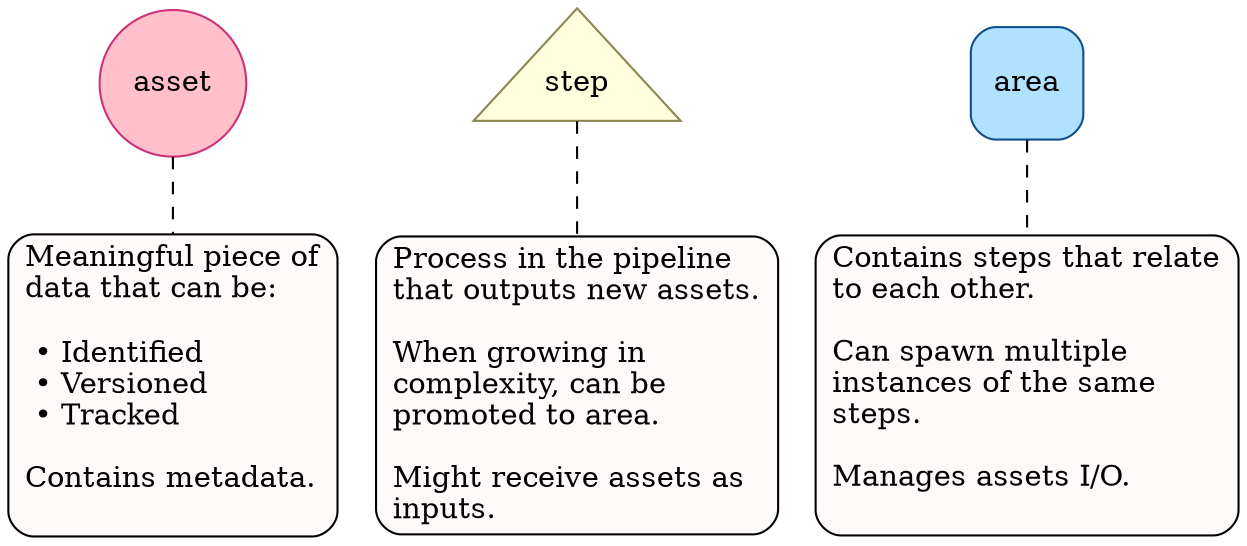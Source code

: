 graph model {
    bgcolor=invis
    asset [shape=circle fillcolor=pink style=filled color=violetred3]
    asset_description [shape=record style="rounded,filled" fillcolor=snow label="Meaningful piece of\ldata that can be:\l\l
        • Identified\l
        • Versioned\l
        • Tracked\l
        \lContains metadata.\l\l"]
    asset -- asset_description [style=dashed]

    step [shape=triangle height=1 fillcolor=lightyellow style=filled color=khaki4]
    step_description [shape=record style="rounded,filled" fillcolor=snow label="Process in the pipeline\lthat outputs new assets.\l
        \lWhen growing in\lcomplexity, can be\lpromoted to area.\l
        \lMight receive assets as\linputs.\l"]
    step -- step_description [style=dashed]

    area [shape=box height=.75 fillcolor=lightskyblue1 color=dodgerblue4 style="filled,rounded"]
    area_description [shape=record style="rounded,filled" fillcolor=snow label="Contains steps that relate\lto each other.\l
        \lCan spawn multiple\linstances of the same\lsteps.\l
        \lManages assets I/O.\l\l"]
    area -- area_description [style=dashed]
}
